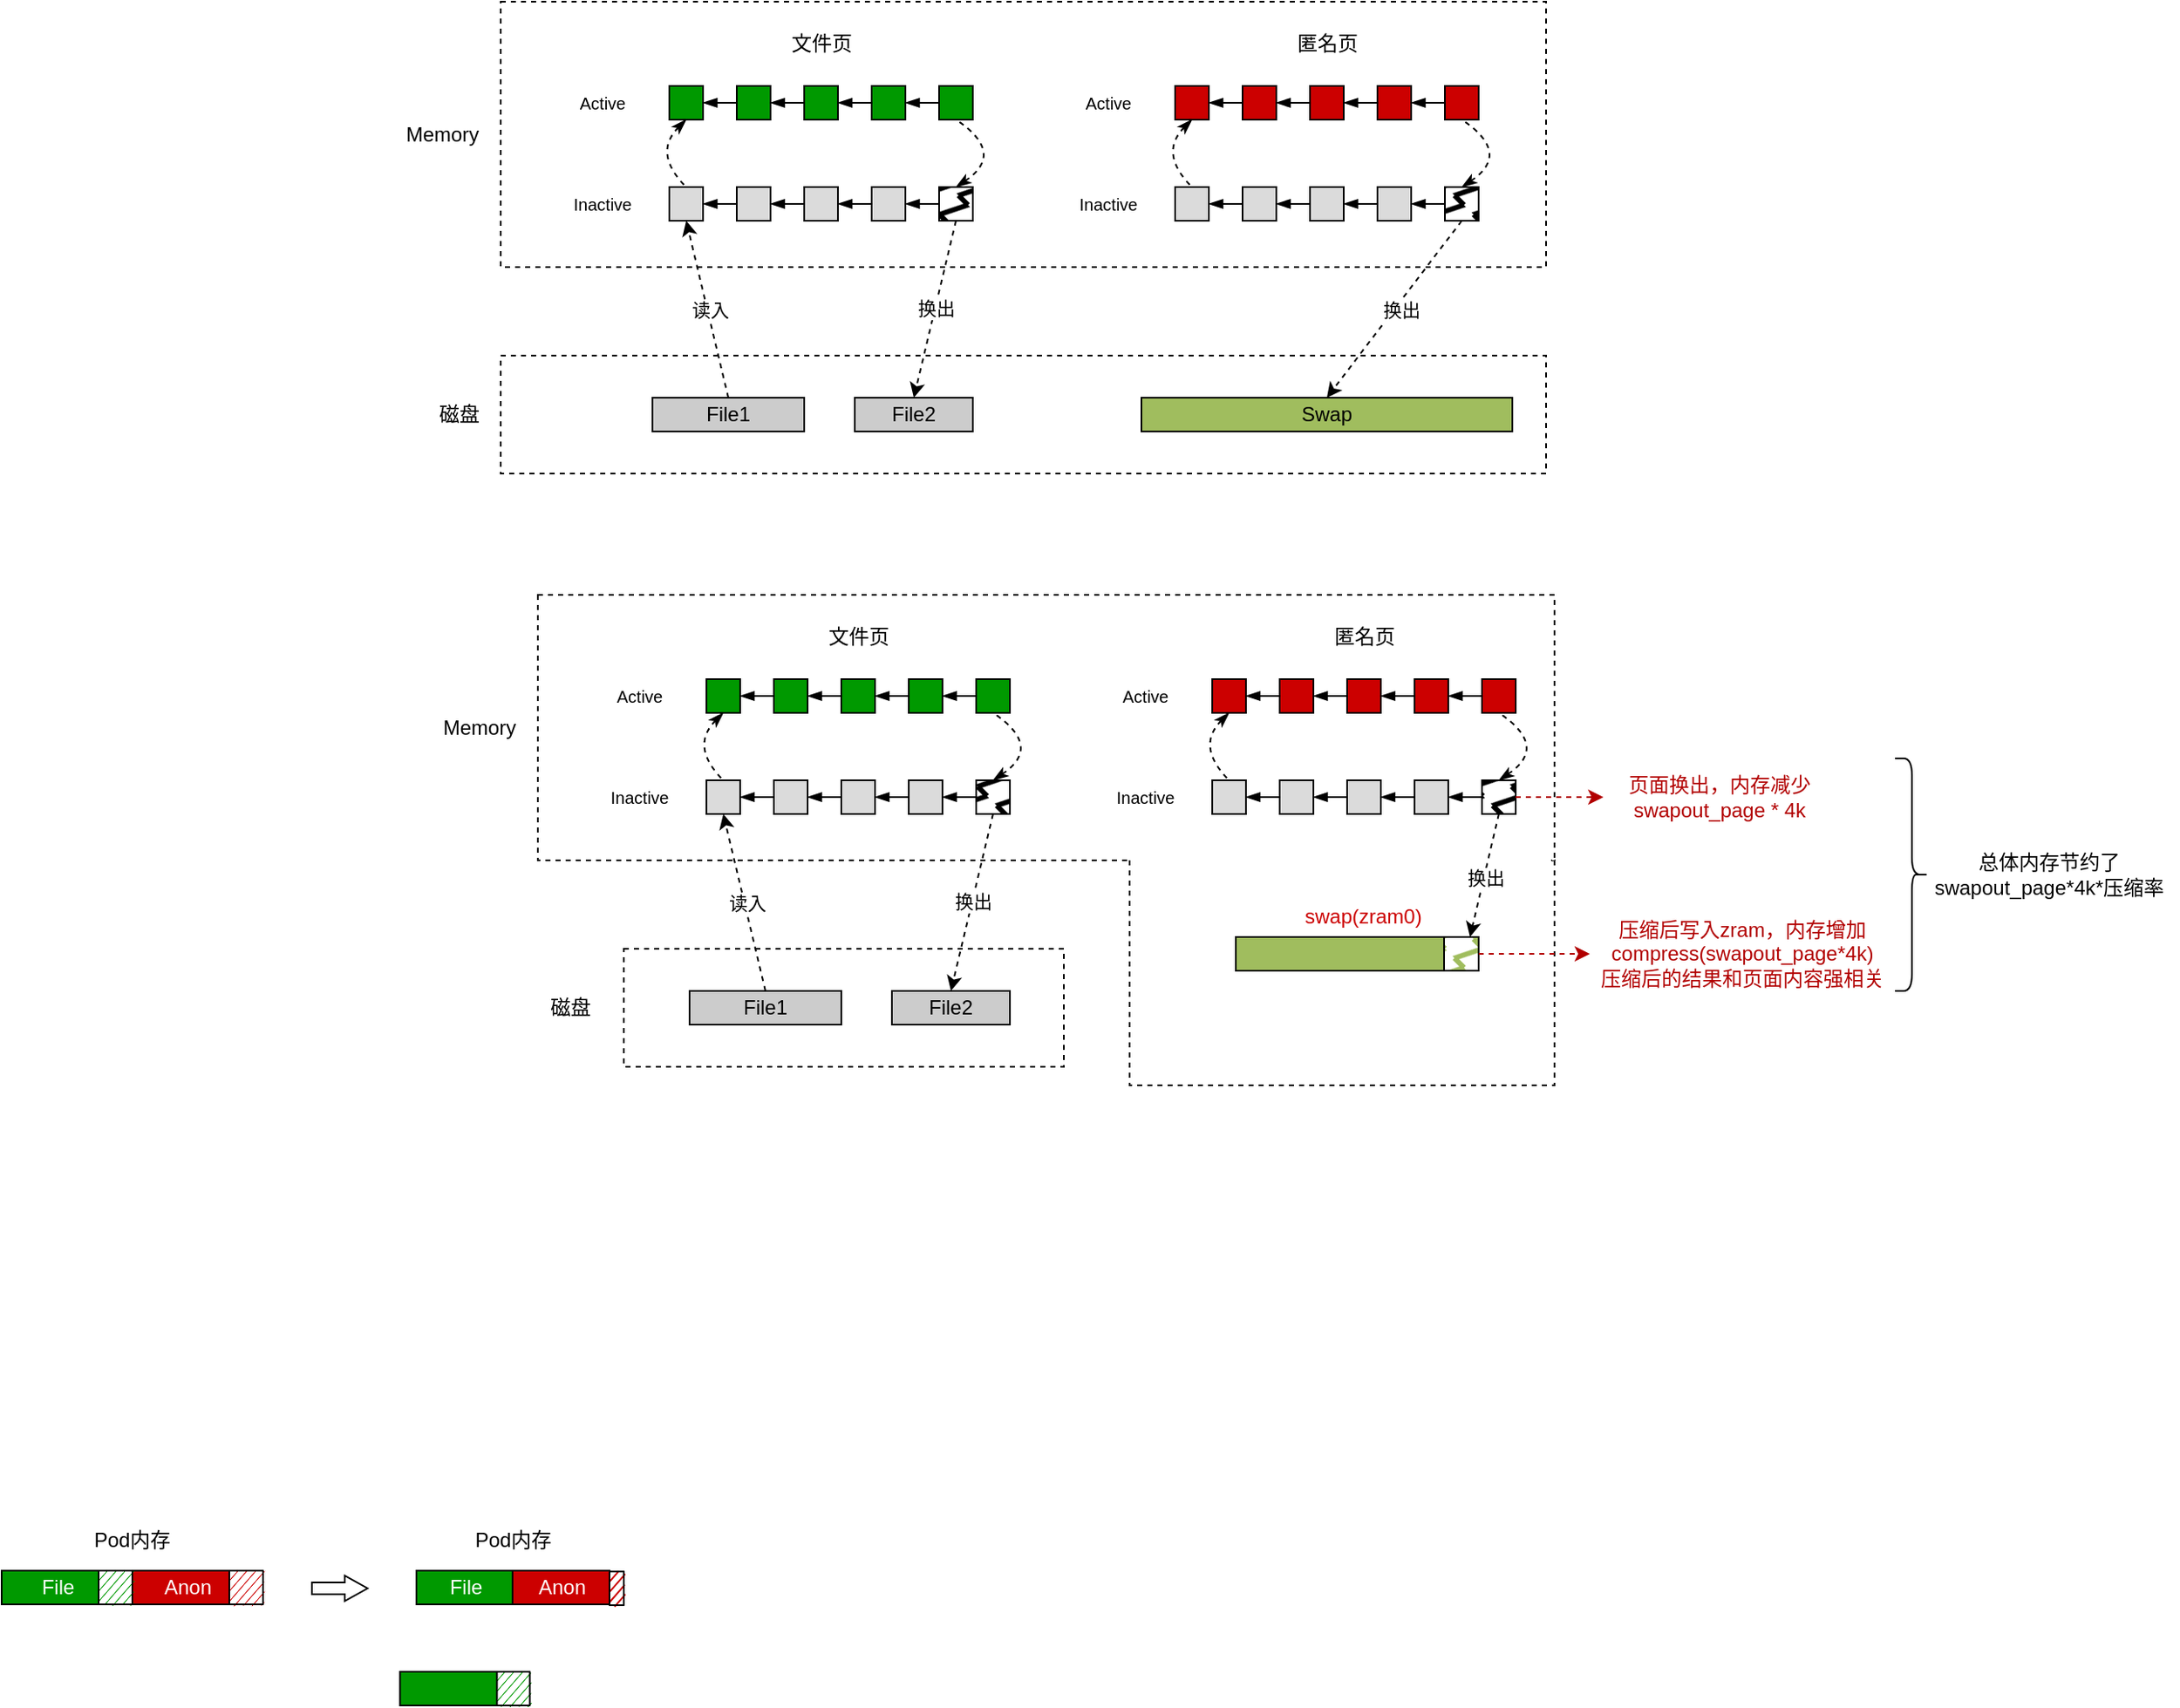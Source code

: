 <mxfile version="21.5.2" type="github">
  <diagram name="第 1 页" id="knf4weSGLRtSJvmpXS4m">
    <mxGraphModel dx="1861" dy="838" grid="0" gridSize="10" guides="1" tooltips="1" connect="1" arrows="1" fold="1" page="0" pageScale="1" pageWidth="827" pageHeight="1169" background="none" math="0" shadow="0">
      <root>
        <mxCell id="0" />
        <mxCell id="1" parent="0" />
        <mxCell id="BbgsiEQd0rfRnViW2cmx-143" value="" style="shape=trapezoid;perimeter=trapezoidPerimeter;whiteSpace=wrap;html=1;fixedSize=1;rotation=-180;size=-150;dashed=1;" vertex="1" parent="1">
          <mxGeometry x="483" y="789.5" width="252" height="133.5" as="geometry" />
        </mxCell>
        <mxCell id="BbgsiEQd0rfRnViW2cmx-60" value="" style="rounded=0;whiteSpace=wrap;html=1;dashed=1;" vertex="1" parent="1">
          <mxGeometry x="110" y="280" width="620" height="157.5" as="geometry" />
        </mxCell>
        <mxCell id="BbgsiEQd0rfRnViW2cmx-1" value="" style="rounded=0;whiteSpace=wrap;html=1;fillColor=#009900;" vertex="1" parent="1">
          <mxGeometry x="250" y="330" width="20" height="20" as="geometry" />
        </mxCell>
        <mxCell id="BbgsiEQd0rfRnViW2cmx-2" value="" style="rounded=0;whiteSpace=wrap;html=1;fillColor=#009900;" vertex="1" parent="1">
          <mxGeometry x="290" y="330" width="20" height="20" as="geometry" />
        </mxCell>
        <mxCell id="BbgsiEQd0rfRnViW2cmx-3" value="" style="rounded=0;whiteSpace=wrap;html=1;fillColor=#009900;" vertex="1" parent="1">
          <mxGeometry x="330" y="330" width="20" height="20" as="geometry" />
        </mxCell>
        <mxCell id="BbgsiEQd0rfRnViW2cmx-5" value="" style="rounded=0;whiteSpace=wrap;html=1;fillColor=#009900;" vertex="1" parent="1">
          <mxGeometry x="210" y="330" width="20" height="20" as="geometry" />
        </mxCell>
        <mxCell id="BbgsiEQd0rfRnViW2cmx-6" value="" style="rounded=0;whiteSpace=wrap;html=1;fillColor=#009900;" vertex="1" parent="1">
          <mxGeometry x="370" y="330" width="20" height="20" as="geometry" />
        </mxCell>
        <mxCell id="BbgsiEQd0rfRnViW2cmx-7" value="" style="endArrow=blockThin;html=1;rounded=0;exitX=0;exitY=0.5;exitDx=0;exitDy=0;entryX=1;entryY=0.5;entryDx=0;entryDy=0;endFill=1;" edge="1" parent="1" source="BbgsiEQd0rfRnViW2cmx-1" target="BbgsiEQd0rfRnViW2cmx-5">
          <mxGeometry width="50" height="50" relative="1" as="geometry">
            <mxPoint x="390" y="400" as="sourcePoint" />
            <mxPoint x="440" y="350" as="targetPoint" />
          </mxGeometry>
        </mxCell>
        <mxCell id="BbgsiEQd0rfRnViW2cmx-8" value="" style="endArrow=blockThin;html=1;rounded=0;exitX=0;exitY=0.5;exitDx=0;exitDy=0;endFill=1;entryX=1;entryY=0.5;entryDx=0;entryDy=0;" edge="1" parent="1" source="BbgsiEQd0rfRnViW2cmx-2" target="BbgsiEQd0rfRnViW2cmx-1">
          <mxGeometry width="50" height="50" relative="1" as="geometry">
            <mxPoint x="260" y="350" as="sourcePoint" />
            <mxPoint x="240" y="350" as="targetPoint" />
          </mxGeometry>
        </mxCell>
        <mxCell id="BbgsiEQd0rfRnViW2cmx-9" value="" style="endArrow=blockThin;html=1;rounded=0;exitX=0;exitY=0.5;exitDx=0;exitDy=0;entryX=1;entryY=0.5;entryDx=0;entryDy=0;endFill=1;" edge="1" parent="1" source="BbgsiEQd0rfRnViW2cmx-3" target="BbgsiEQd0rfRnViW2cmx-2">
          <mxGeometry width="50" height="50" relative="1" as="geometry">
            <mxPoint x="270" y="360" as="sourcePoint" />
            <mxPoint x="250" y="360" as="targetPoint" />
          </mxGeometry>
        </mxCell>
        <mxCell id="BbgsiEQd0rfRnViW2cmx-10" value="" style="endArrow=blockThin;html=1;rounded=0;entryX=1;entryY=0.5;entryDx=0;entryDy=0;endFill=1;" edge="1" parent="1" source="BbgsiEQd0rfRnViW2cmx-6" target="BbgsiEQd0rfRnViW2cmx-3">
          <mxGeometry width="50" height="50" relative="1" as="geometry">
            <mxPoint x="280" y="370" as="sourcePoint" />
            <mxPoint x="260" y="370" as="targetPoint" />
          </mxGeometry>
        </mxCell>
        <mxCell id="BbgsiEQd0rfRnViW2cmx-23" value="" style="rounded=0;whiteSpace=wrap;html=1;fillColor=#DBDBDB;" vertex="1" parent="1">
          <mxGeometry x="250" y="390" width="20" height="20" as="geometry" />
        </mxCell>
        <mxCell id="BbgsiEQd0rfRnViW2cmx-24" value="" style="rounded=0;whiteSpace=wrap;html=1;fillColor=#DBDBDB;" vertex="1" parent="1">
          <mxGeometry x="290" y="390" width="20" height="20" as="geometry" />
        </mxCell>
        <mxCell id="BbgsiEQd0rfRnViW2cmx-25" value="" style="rounded=0;whiteSpace=wrap;html=1;fillColor=#DBDBDB;" vertex="1" parent="1">
          <mxGeometry x="330" y="390" width="20" height="20" as="geometry" />
        </mxCell>
        <mxCell id="BbgsiEQd0rfRnViW2cmx-26" value="" style="rounded=0;whiteSpace=wrap;html=1;fillColor=#DBDBDB;" vertex="1" parent="1">
          <mxGeometry x="210" y="390" width="20" height="20" as="geometry" />
        </mxCell>
        <mxCell id="BbgsiEQd0rfRnViW2cmx-27" value="" style="rounded=0;whiteSpace=wrap;html=1;fillColor=#000000;fillStyle=zigzag-line;" vertex="1" parent="1">
          <mxGeometry x="370" y="390" width="20" height="20" as="geometry" />
        </mxCell>
        <mxCell id="BbgsiEQd0rfRnViW2cmx-28" value="" style="endArrow=blockThin;html=1;rounded=0;exitX=0;exitY=0.5;exitDx=0;exitDy=0;entryX=1;entryY=0.5;entryDx=0;entryDy=0;endFill=1;" edge="1" parent="1" source="BbgsiEQd0rfRnViW2cmx-23" target="BbgsiEQd0rfRnViW2cmx-26">
          <mxGeometry width="50" height="50" relative="1" as="geometry">
            <mxPoint x="390" y="460" as="sourcePoint" />
            <mxPoint x="440" y="410" as="targetPoint" />
          </mxGeometry>
        </mxCell>
        <mxCell id="BbgsiEQd0rfRnViW2cmx-29" value="" style="endArrow=blockThin;html=1;rounded=0;exitX=0;exitY=0.5;exitDx=0;exitDy=0;endFill=1;entryX=1;entryY=0.5;entryDx=0;entryDy=0;" edge="1" parent="1" source="BbgsiEQd0rfRnViW2cmx-24" target="BbgsiEQd0rfRnViW2cmx-23">
          <mxGeometry width="50" height="50" relative="1" as="geometry">
            <mxPoint x="260" y="410" as="sourcePoint" />
            <mxPoint x="240" y="410" as="targetPoint" />
          </mxGeometry>
        </mxCell>
        <mxCell id="BbgsiEQd0rfRnViW2cmx-30" value="" style="endArrow=blockThin;html=1;rounded=0;exitX=0;exitY=0.5;exitDx=0;exitDy=0;entryX=1;entryY=0.5;entryDx=0;entryDy=0;endFill=1;" edge="1" parent="1" source="BbgsiEQd0rfRnViW2cmx-25" target="BbgsiEQd0rfRnViW2cmx-24">
          <mxGeometry width="50" height="50" relative="1" as="geometry">
            <mxPoint x="270" y="420" as="sourcePoint" />
            <mxPoint x="250" y="420" as="targetPoint" />
          </mxGeometry>
        </mxCell>
        <mxCell id="BbgsiEQd0rfRnViW2cmx-31" value="" style="endArrow=blockThin;html=1;rounded=0;exitX=0;exitY=0.5;exitDx=0;exitDy=0;entryX=1;entryY=0.5;entryDx=0;entryDy=0;endFill=1;" edge="1" parent="1" source="BbgsiEQd0rfRnViW2cmx-27" target="BbgsiEQd0rfRnViW2cmx-25">
          <mxGeometry width="50" height="50" relative="1" as="geometry">
            <mxPoint x="280" y="430" as="sourcePoint" />
            <mxPoint x="260" y="430" as="targetPoint" />
          </mxGeometry>
        </mxCell>
        <mxCell id="BbgsiEQd0rfRnViW2cmx-32" value="" style="endArrow=none;html=1;entryX=0.5;entryY=0;entryDx=0;entryDy=0;exitX=0.5;exitY=1;exitDx=0;exitDy=0;curved=1;dashed=1;endFill=0;startArrow=classicThin;startFill=1;" edge="1" parent="1" source="BbgsiEQd0rfRnViW2cmx-5" target="BbgsiEQd0rfRnViW2cmx-26">
          <mxGeometry width="50" height="50" relative="1" as="geometry">
            <mxPoint x="350" y="410" as="sourcePoint" />
            <mxPoint x="400" y="360" as="targetPoint" />
            <Array as="points">
              <mxPoint x="200" y="370" />
            </Array>
          </mxGeometry>
        </mxCell>
        <mxCell id="BbgsiEQd0rfRnViW2cmx-33" value="" style="endArrow=none;html=1;entryX=0.5;entryY=1;entryDx=0;entryDy=0;exitX=0.5;exitY=0;exitDx=0;exitDy=0;curved=1;startArrow=classicThin;startFill=1;endFill=0;dashed=1;" edge="1" parent="1" source="BbgsiEQd0rfRnViW2cmx-27" target="BbgsiEQd0rfRnViW2cmx-6">
          <mxGeometry width="50" height="50" relative="1" as="geometry">
            <mxPoint x="350" y="410" as="sourcePoint" />
            <mxPoint x="400" y="360" as="targetPoint" />
            <Array as="points">
              <mxPoint x="410" y="370" />
            </Array>
          </mxGeometry>
        </mxCell>
        <mxCell id="BbgsiEQd0rfRnViW2cmx-34" value="Active" style="text;html=1;align=center;verticalAlign=middle;resizable=0;points=[];autosize=1;strokeColor=none;fillColor=none;fontSize=10;" vertex="1" parent="1">
          <mxGeometry x="140" y="325" width="60" height="30" as="geometry" />
        </mxCell>
        <mxCell id="BbgsiEQd0rfRnViW2cmx-35" value="Inactive" style="text;html=1;align=center;verticalAlign=middle;resizable=0;points=[];autosize=1;strokeColor=none;fillColor=none;fontSize=10;" vertex="1" parent="1">
          <mxGeometry x="140" y="385" width="60" height="30" as="geometry" />
        </mxCell>
        <mxCell id="BbgsiEQd0rfRnViW2cmx-36" value="" style="rounded=0;whiteSpace=wrap;html=1;fillColor=#CC0000;" vertex="1" parent="1">
          <mxGeometry x="550" y="330" width="20" height="20" as="geometry" />
        </mxCell>
        <mxCell id="BbgsiEQd0rfRnViW2cmx-37" value="" style="rounded=0;whiteSpace=wrap;html=1;fillColor=#CC0000;" vertex="1" parent="1">
          <mxGeometry x="590" y="330" width="20" height="20" as="geometry" />
        </mxCell>
        <mxCell id="BbgsiEQd0rfRnViW2cmx-38" value="" style="rounded=0;whiteSpace=wrap;html=1;fillColor=#CC0000;" vertex="1" parent="1">
          <mxGeometry x="630" y="330" width="20" height="20" as="geometry" />
        </mxCell>
        <mxCell id="BbgsiEQd0rfRnViW2cmx-39" value="" style="rounded=0;whiteSpace=wrap;html=1;fillColor=#CC0000;" vertex="1" parent="1">
          <mxGeometry x="510" y="330" width="20" height="20" as="geometry" />
        </mxCell>
        <mxCell id="BbgsiEQd0rfRnViW2cmx-40" value="" style="rounded=0;whiteSpace=wrap;html=1;fillColor=#CC0000;" vertex="1" parent="1">
          <mxGeometry x="670" y="330" width="20" height="20" as="geometry" />
        </mxCell>
        <mxCell id="BbgsiEQd0rfRnViW2cmx-41" value="" style="endArrow=blockThin;html=1;rounded=0;exitX=0;exitY=0.5;exitDx=0;exitDy=0;entryX=1;entryY=0.5;entryDx=0;entryDy=0;endFill=1;" edge="1" parent="1" source="BbgsiEQd0rfRnViW2cmx-36" target="BbgsiEQd0rfRnViW2cmx-39">
          <mxGeometry width="50" height="50" relative="1" as="geometry">
            <mxPoint x="690" y="400" as="sourcePoint" />
            <mxPoint x="740" y="350" as="targetPoint" />
          </mxGeometry>
        </mxCell>
        <mxCell id="BbgsiEQd0rfRnViW2cmx-42" value="" style="endArrow=blockThin;html=1;rounded=0;exitX=0;exitY=0.5;exitDx=0;exitDy=0;endFill=1;entryX=1;entryY=0.5;entryDx=0;entryDy=0;" edge="1" parent="1" source="BbgsiEQd0rfRnViW2cmx-37" target="BbgsiEQd0rfRnViW2cmx-36">
          <mxGeometry width="50" height="50" relative="1" as="geometry">
            <mxPoint x="560" y="350" as="sourcePoint" />
            <mxPoint x="540" y="350" as="targetPoint" />
          </mxGeometry>
        </mxCell>
        <mxCell id="BbgsiEQd0rfRnViW2cmx-43" value="" style="endArrow=blockThin;html=1;rounded=0;exitX=0;exitY=0.5;exitDx=0;exitDy=0;entryX=1;entryY=0.5;entryDx=0;entryDy=0;endFill=1;" edge="1" parent="1" source="BbgsiEQd0rfRnViW2cmx-38" target="BbgsiEQd0rfRnViW2cmx-37">
          <mxGeometry width="50" height="50" relative="1" as="geometry">
            <mxPoint x="570" y="360" as="sourcePoint" />
            <mxPoint x="550" y="360" as="targetPoint" />
          </mxGeometry>
        </mxCell>
        <mxCell id="BbgsiEQd0rfRnViW2cmx-44" value="" style="endArrow=blockThin;html=1;rounded=0;entryX=1;entryY=0.5;entryDx=0;entryDy=0;endFill=1;" edge="1" parent="1" source="BbgsiEQd0rfRnViW2cmx-40" target="BbgsiEQd0rfRnViW2cmx-38">
          <mxGeometry width="50" height="50" relative="1" as="geometry">
            <mxPoint x="580" y="370" as="sourcePoint" />
            <mxPoint x="560" y="370" as="targetPoint" />
          </mxGeometry>
        </mxCell>
        <mxCell id="BbgsiEQd0rfRnViW2cmx-45" value="" style="rounded=0;whiteSpace=wrap;html=1;fillColor=#DBDBDB;" vertex="1" parent="1">
          <mxGeometry x="550" y="390" width="20" height="20" as="geometry" />
        </mxCell>
        <mxCell id="BbgsiEQd0rfRnViW2cmx-46" value="" style="rounded=0;whiteSpace=wrap;html=1;fillColor=#DBDBDB;" vertex="1" parent="1">
          <mxGeometry x="590" y="390" width="20" height="20" as="geometry" />
        </mxCell>
        <mxCell id="BbgsiEQd0rfRnViW2cmx-47" value="" style="rounded=0;whiteSpace=wrap;html=1;fillColor=#DBDBDB;" vertex="1" parent="1">
          <mxGeometry x="630" y="390" width="20" height="20" as="geometry" />
        </mxCell>
        <mxCell id="BbgsiEQd0rfRnViW2cmx-48" value="" style="rounded=0;whiteSpace=wrap;html=1;fillColor=#DBDBDB;" vertex="1" parent="1">
          <mxGeometry x="510" y="390" width="20" height="20" as="geometry" />
        </mxCell>
        <mxCell id="BbgsiEQd0rfRnViW2cmx-49" value="" style="rounded=0;whiteSpace=wrap;html=1;fillColor=#000000;fillStyle=zigzag-line;" vertex="1" parent="1">
          <mxGeometry x="670" y="390" width="20" height="20" as="geometry" />
        </mxCell>
        <mxCell id="BbgsiEQd0rfRnViW2cmx-50" value="" style="endArrow=blockThin;html=1;rounded=0;exitX=0;exitY=0.5;exitDx=0;exitDy=0;entryX=1;entryY=0.5;entryDx=0;entryDy=0;endFill=1;" edge="1" parent="1" source="BbgsiEQd0rfRnViW2cmx-45" target="BbgsiEQd0rfRnViW2cmx-48">
          <mxGeometry width="50" height="50" relative="1" as="geometry">
            <mxPoint x="690" y="460" as="sourcePoint" />
            <mxPoint x="740" y="410" as="targetPoint" />
          </mxGeometry>
        </mxCell>
        <mxCell id="BbgsiEQd0rfRnViW2cmx-51" value="" style="endArrow=blockThin;html=1;rounded=0;exitX=0;exitY=0.5;exitDx=0;exitDy=0;endFill=1;entryX=1;entryY=0.5;entryDx=0;entryDy=0;" edge="1" parent="1" source="BbgsiEQd0rfRnViW2cmx-46" target="BbgsiEQd0rfRnViW2cmx-45">
          <mxGeometry width="50" height="50" relative="1" as="geometry">
            <mxPoint x="560" y="410" as="sourcePoint" />
            <mxPoint x="540" y="410" as="targetPoint" />
          </mxGeometry>
        </mxCell>
        <mxCell id="BbgsiEQd0rfRnViW2cmx-52" value="" style="endArrow=blockThin;html=1;rounded=0;exitX=0;exitY=0.5;exitDx=0;exitDy=0;entryX=1;entryY=0.5;entryDx=0;entryDy=0;endFill=1;" edge="1" parent="1" source="BbgsiEQd0rfRnViW2cmx-47" target="BbgsiEQd0rfRnViW2cmx-46">
          <mxGeometry width="50" height="50" relative="1" as="geometry">
            <mxPoint x="570" y="420" as="sourcePoint" />
            <mxPoint x="550" y="420" as="targetPoint" />
          </mxGeometry>
        </mxCell>
        <mxCell id="BbgsiEQd0rfRnViW2cmx-53" value="" style="endArrow=blockThin;html=1;rounded=0;exitX=0;exitY=0.5;exitDx=0;exitDy=0;entryX=1;entryY=0.5;entryDx=0;entryDy=0;endFill=1;" edge="1" parent="1" source="BbgsiEQd0rfRnViW2cmx-49" target="BbgsiEQd0rfRnViW2cmx-47">
          <mxGeometry width="50" height="50" relative="1" as="geometry">
            <mxPoint x="580" y="430" as="sourcePoint" />
            <mxPoint x="560" y="430" as="targetPoint" />
          </mxGeometry>
        </mxCell>
        <mxCell id="BbgsiEQd0rfRnViW2cmx-54" value="" style="endArrow=none;html=1;entryX=0.5;entryY=0;entryDx=0;entryDy=0;exitX=0.5;exitY=1;exitDx=0;exitDy=0;curved=1;dashed=1;endFill=0;startArrow=classicThin;startFill=1;" edge="1" parent="1" source="BbgsiEQd0rfRnViW2cmx-39" target="BbgsiEQd0rfRnViW2cmx-48">
          <mxGeometry width="50" height="50" relative="1" as="geometry">
            <mxPoint x="650" y="410" as="sourcePoint" />
            <mxPoint x="700" y="360" as="targetPoint" />
            <Array as="points">
              <mxPoint x="500" y="370" />
            </Array>
          </mxGeometry>
        </mxCell>
        <mxCell id="BbgsiEQd0rfRnViW2cmx-55" value="" style="endArrow=none;html=1;entryX=0.5;entryY=1;entryDx=0;entryDy=0;exitX=0.5;exitY=0;exitDx=0;exitDy=0;curved=1;startArrow=classicThin;startFill=1;endFill=0;dashed=1;" edge="1" parent="1" source="BbgsiEQd0rfRnViW2cmx-49" target="BbgsiEQd0rfRnViW2cmx-40">
          <mxGeometry width="50" height="50" relative="1" as="geometry">
            <mxPoint x="650" y="410" as="sourcePoint" />
            <mxPoint x="700" y="360" as="targetPoint" />
            <Array as="points">
              <mxPoint x="710" y="370" />
            </Array>
          </mxGeometry>
        </mxCell>
        <mxCell id="BbgsiEQd0rfRnViW2cmx-56" value="Active" style="text;html=1;align=center;verticalAlign=middle;resizable=0;points=[];autosize=1;strokeColor=none;fillColor=none;fontSize=10;" vertex="1" parent="1">
          <mxGeometry x="440" y="325" width="60" height="30" as="geometry" />
        </mxCell>
        <mxCell id="BbgsiEQd0rfRnViW2cmx-57" value="Inactive" style="text;html=1;align=center;verticalAlign=middle;resizable=0;points=[];autosize=1;strokeColor=none;fillColor=none;fontSize=10;" vertex="1" parent="1">
          <mxGeometry x="440" y="385" width="60" height="30" as="geometry" />
        </mxCell>
        <mxCell id="BbgsiEQd0rfRnViW2cmx-58" value="文件页" style="text;html=1;align=center;verticalAlign=middle;resizable=0;points=[];autosize=1;strokeColor=none;fillColor=none;" vertex="1" parent="1">
          <mxGeometry x="270" y="290" width="60" height="30" as="geometry" />
        </mxCell>
        <mxCell id="BbgsiEQd0rfRnViW2cmx-59" value="匿名页" style="text;html=1;align=center;verticalAlign=middle;resizable=0;points=[];autosize=1;strokeColor=none;fillColor=none;" vertex="1" parent="1">
          <mxGeometry x="570" y="290" width="60" height="30" as="geometry" />
        </mxCell>
        <mxCell id="BbgsiEQd0rfRnViW2cmx-61" value="Memory" style="text;html=1;align=center;verticalAlign=middle;resizable=0;points=[];autosize=1;strokeColor=none;fillColor=none;" vertex="1" parent="1">
          <mxGeometry x="40" y="343.75" width="70" height="30" as="geometry" />
        </mxCell>
        <mxCell id="BbgsiEQd0rfRnViW2cmx-66" value="" style="rounded=0;whiteSpace=wrap;html=1;dashed=1;" vertex="1" parent="1">
          <mxGeometry x="110" y="490" width="620" height="70" as="geometry" />
        </mxCell>
        <mxCell id="BbgsiEQd0rfRnViW2cmx-67" value="磁盘" style="text;html=1;align=center;verticalAlign=middle;resizable=0;points=[];autosize=1;strokeColor=none;fillColor=none;" vertex="1" parent="1">
          <mxGeometry x="60" y="510" width="50" height="30" as="geometry" />
        </mxCell>
        <mxCell id="BbgsiEQd0rfRnViW2cmx-68" value="File1" style="rounded=0;whiteSpace=wrap;html=1;fillColor=#CCCCCC;" vertex="1" parent="1">
          <mxGeometry x="200" y="515" width="90" height="20" as="geometry" />
        </mxCell>
        <mxCell id="BbgsiEQd0rfRnViW2cmx-69" value="File2" style="rounded=0;whiteSpace=wrap;html=1;fillColor=#CCCCCC;" vertex="1" parent="1">
          <mxGeometry x="320" y="515" width="70" height="20" as="geometry" />
        </mxCell>
        <mxCell id="BbgsiEQd0rfRnViW2cmx-75" value="" style="endArrow=classic;html=1;rounded=0;entryX=0.5;entryY=1;entryDx=0;entryDy=0;exitX=0.5;exitY=0;exitDx=0;exitDy=0;dashed=1;" edge="1" parent="1" source="BbgsiEQd0rfRnViW2cmx-68" target="BbgsiEQd0rfRnViW2cmx-26">
          <mxGeometry width="50" height="50" relative="1" as="geometry">
            <mxPoint x="350" y="400" as="sourcePoint" />
            <mxPoint x="400" y="350" as="targetPoint" />
          </mxGeometry>
        </mxCell>
        <mxCell id="BbgsiEQd0rfRnViW2cmx-76" value="读入" style="edgeLabel;html=1;align=center;verticalAlign=middle;resizable=0;points=[];" vertex="1" connectable="0" parent="BbgsiEQd0rfRnViW2cmx-75">
          <mxGeometry x="-0.015" y="-1" relative="1" as="geometry">
            <mxPoint as="offset" />
          </mxGeometry>
        </mxCell>
        <mxCell id="BbgsiEQd0rfRnViW2cmx-77" style="rounded=0;orthogonalLoop=1;jettySize=auto;html=1;exitX=0.5;exitY=1;exitDx=0;exitDy=0;entryX=0.5;entryY=0;entryDx=0;entryDy=0;dashed=1;" edge="1" parent="1" source="BbgsiEQd0rfRnViW2cmx-27" target="BbgsiEQd0rfRnViW2cmx-69">
          <mxGeometry relative="1" as="geometry" />
        </mxCell>
        <mxCell id="BbgsiEQd0rfRnViW2cmx-79" value="换出" style="edgeLabel;html=1;align=center;verticalAlign=middle;resizable=0;points=[];" vertex="1" connectable="0" parent="BbgsiEQd0rfRnViW2cmx-77">
          <mxGeometry x="-0.128" y="1" relative="1" as="geometry">
            <mxPoint x="-2" y="6" as="offset" />
          </mxGeometry>
        </mxCell>
        <mxCell id="BbgsiEQd0rfRnViW2cmx-80" value="Swap" style="rounded=0;whiteSpace=wrap;html=1;fillColor=#A0BD5E;" vertex="1" parent="1">
          <mxGeometry x="490" y="515" width="220" height="20" as="geometry" />
        </mxCell>
        <mxCell id="BbgsiEQd0rfRnViW2cmx-81" style="rounded=0;orthogonalLoop=1;jettySize=auto;html=1;exitX=0.5;exitY=1;exitDx=0;exitDy=0;entryX=0.5;entryY=0;entryDx=0;entryDy=0;dashed=1;" edge="1" parent="1" source="BbgsiEQd0rfRnViW2cmx-49" target="BbgsiEQd0rfRnViW2cmx-80">
          <mxGeometry relative="1" as="geometry">
            <mxPoint x="390" y="420" as="sourcePoint" />
            <mxPoint x="365" y="525" as="targetPoint" />
          </mxGeometry>
        </mxCell>
        <mxCell id="BbgsiEQd0rfRnViW2cmx-82" value="换出" style="edgeLabel;html=1;align=center;verticalAlign=middle;resizable=0;points=[];" vertex="1" connectable="0" parent="BbgsiEQd0rfRnViW2cmx-81">
          <mxGeometry x="-0.128" y="1" relative="1" as="geometry">
            <mxPoint x="-2" y="6" as="offset" />
          </mxGeometry>
        </mxCell>
        <mxCell id="BbgsiEQd0rfRnViW2cmx-84" value="" style="rounded=0;whiteSpace=wrap;html=1;dashed=1;" vertex="1" parent="1">
          <mxGeometry x="132" y="632" width="603" height="157.5" as="geometry" />
        </mxCell>
        <mxCell id="BbgsiEQd0rfRnViW2cmx-85" value="" style="rounded=0;whiteSpace=wrap;html=1;fillColor=#009900;" vertex="1" parent="1">
          <mxGeometry x="272" y="682" width="20" height="20" as="geometry" />
        </mxCell>
        <mxCell id="BbgsiEQd0rfRnViW2cmx-86" value="" style="rounded=0;whiteSpace=wrap;html=1;fillColor=#009900;" vertex="1" parent="1">
          <mxGeometry x="312" y="682" width="20" height="20" as="geometry" />
        </mxCell>
        <mxCell id="BbgsiEQd0rfRnViW2cmx-87" value="" style="rounded=0;whiteSpace=wrap;html=1;fillColor=#009900;" vertex="1" parent="1">
          <mxGeometry x="352" y="682" width="20" height="20" as="geometry" />
        </mxCell>
        <mxCell id="BbgsiEQd0rfRnViW2cmx-88" value="" style="rounded=0;whiteSpace=wrap;html=1;fillColor=#009900;" vertex="1" parent="1">
          <mxGeometry x="232" y="682" width="20" height="20" as="geometry" />
        </mxCell>
        <mxCell id="BbgsiEQd0rfRnViW2cmx-89" value="" style="rounded=0;whiteSpace=wrap;html=1;fillColor=#009900;" vertex="1" parent="1">
          <mxGeometry x="392" y="682" width="20" height="20" as="geometry" />
        </mxCell>
        <mxCell id="BbgsiEQd0rfRnViW2cmx-90" value="" style="endArrow=blockThin;html=1;rounded=0;exitX=0;exitY=0.5;exitDx=0;exitDy=0;entryX=1;entryY=0.5;entryDx=0;entryDy=0;endFill=1;" edge="1" parent="1" source="BbgsiEQd0rfRnViW2cmx-85" target="BbgsiEQd0rfRnViW2cmx-88">
          <mxGeometry width="50" height="50" relative="1" as="geometry">
            <mxPoint x="412" y="752" as="sourcePoint" />
            <mxPoint x="462" y="702" as="targetPoint" />
          </mxGeometry>
        </mxCell>
        <mxCell id="BbgsiEQd0rfRnViW2cmx-91" value="" style="endArrow=blockThin;html=1;rounded=0;exitX=0;exitY=0.5;exitDx=0;exitDy=0;endFill=1;entryX=1;entryY=0.5;entryDx=0;entryDy=0;" edge="1" parent="1" source="BbgsiEQd0rfRnViW2cmx-86" target="BbgsiEQd0rfRnViW2cmx-85">
          <mxGeometry width="50" height="50" relative="1" as="geometry">
            <mxPoint x="282" y="702" as="sourcePoint" />
            <mxPoint x="262" y="702" as="targetPoint" />
          </mxGeometry>
        </mxCell>
        <mxCell id="BbgsiEQd0rfRnViW2cmx-92" value="" style="endArrow=blockThin;html=1;rounded=0;exitX=0;exitY=0.5;exitDx=0;exitDy=0;entryX=1;entryY=0.5;entryDx=0;entryDy=0;endFill=1;" edge="1" parent="1" source="BbgsiEQd0rfRnViW2cmx-87" target="BbgsiEQd0rfRnViW2cmx-86">
          <mxGeometry width="50" height="50" relative="1" as="geometry">
            <mxPoint x="292" y="712" as="sourcePoint" />
            <mxPoint x="272" y="712" as="targetPoint" />
          </mxGeometry>
        </mxCell>
        <mxCell id="BbgsiEQd0rfRnViW2cmx-93" value="" style="endArrow=blockThin;html=1;rounded=0;entryX=1;entryY=0.5;entryDx=0;entryDy=0;endFill=1;" edge="1" parent="1" source="BbgsiEQd0rfRnViW2cmx-89" target="BbgsiEQd0rfRnViW2cmx-87">
          <mxGeometry width="50" height="50" relative="1" as="geometry">
            <mxPoint x="302" y="722" as="sourcePoint" />
            <mxPoint x="282" y="722" as="targetPoint" />
          </mxGeometry>
        </mxCell>
        <mxCell id="BbgsiEQd0rfRnViW2cmx-94" value="" style="rounded=0;whiteSpace=wrap;html=1;fillColor=#DBDBDB;" vertex="1" parent="1">
          <mxGeometry x="272" y="742" width="20" height="20" as="geometry" />
        </mxCell>
        <mxCell id="BbgsiEQd0rfRnViW2cmx-95" value="" style="rounded=0;whiteSpace=wrap;html=1;fillColor=#DBDBDB;" vertex="1" parent="1">
          <mxGeometry x="312" y="742" width="20" height="20" as="geometry" />
        </mxCell>
        <mxCell id="BbgsiEQd0rfRnViW2cmx-96" value="" style="rounded=0;whiteSpace=wrap;html=1;fillColor=#DBDBDB;" vertex="1" parent="1">
          <mxGeometry x="352" y="742" width="20" height="20" as="geometry" />
        </mxCell>
        <mxCell id="BbgsiEQd0rfRnViW2cmx-97" value="" style="rounded=0;whiteSpace=wrap;html=1;fillColor=#DBDBDB;" vertex="1" parent="1">
          <mxGeometry x="232" y="742" width="20" height="20" as="geometry" />
        </mxCell>
        <mxCell id="BbgsiEQd0rfRnViW2cmx-98" value="" style="rounded=0;whiteSpace=wrap;html=1;fillColor=#000000;fillStyle=zigzag-line;" vertex="1" parent="1">
          <mxGeometry x="392" y="742" width="20" height="20" as="geometry" />
        </mxCell>
        <mxCell id="BbgsiEQd0rfRnViW2cmx-99" value="" style="endArrow=blockThin;html=1;rounded=0;exitX=0;exitY=0.5;exitDx=0;exitDy=0;entryX=1;entryY=0.5;entryDx=0;entryDy=0;endFill=1;" edge="1" parent="1" source="BbgsiEQd0rfRnViW2cmx-94" target="BbgsiEQd0rfRnViW2cmx-97">
          <mxGeometry width="50" height="50" relative="1" as="geometry">
            <mxPoint x="412" y="812" as="sourcePoint" />
            <mxPoint x="462" y="762" as="targetPoint" />
          </mxGeometry>
        </mxCell>
        <mxCell id="BbgsiEQd0rfRnViW2cmx-100" value="" style="endArrow=blockThin;html=1;rounded=0;exitX=0;exitY=0.5;exitDx=0;exitDy=0;endFill=1;entryX=1;entryY=0.5;entryDx=0;entryDy=0;" edge="1" parent="1" source="BbgsiEQd0rfRnViW2cmx-95" target="BbgsiEQd0rfRnViW2cmx-94">
          <mxGeometry width="50" height="50" relative="1" as="geometry">
            <mxPoint x="282" y="762" as="sourcePoint" />
            <mxPoint x="262" y="762" as="targetPoint" />
          </mxGeometry>
        </mxCell>
        <mxCell id="BbgsiEQd0rfRnViW2cmx-101" value="" style="endArrow=blockThin;html=1;rounded=0;exitX=0;exitY=0.5;exitDx=0;exitDy=0;entryX=1;entryY=0.5;entryDx=0;entryDy=0;endFill=1;" edge="1" parent="1" source="BbgsiEQd0rfRnViW2cmx-96" target="BbgsiEQd0rfRnViW2cmx-95">
          <mxGeometry width="50" height="50" relative="1" as="geometry">
            <mxPoint x="292" y="772" as="sourcePoint" />
            <mxPoint x="272" y="772" as="targetPoint" />
          </mxGeometry>
        </mxCell>
        <mxCell id="BbgsiEQd0rfRnViW2cmx-102" value="" style="endArrow=blockThin;html=1;rounded=0;exitX=0;exitY=0.5;exitDx=0;exitDy=0;entryX=1;entryY=0.5;entryDx=0;entryDy=0;endFill=1;" edge="1" parent="1" source="BbgsiEQd0rfRnViW2cmx-98" target="BbgsiEQd0rfRnViW2cmx-96">
          <mxGeometry width="50" height="50" relative="1" as="geometry">
            <mxPoint x="302" y="782" as="sourcePoint" />
            <mxPoint x="282" y="782" as="targetPoint" />
          </mxGeometry>
        </mxCell>
        <mxCell id="BbgsiEQd0rfRnViW2cmx-103" value="" style="endArrow=none;html=1;entryX=0.5;entryY=0;entryDx=0;entryDy=0;exitX=0.5;exitY=1;exitDx=0;exitDy=0;curved=1;dashed=1;endFill=0;startArrow=classicThin;startFill=1;" edge="1" parent="1" source="BbgsiEQd0rfRnViW2cmx-88" target="BbgsiEQd0rfRnViW2cmx-97">
          <mxGeometry width="50" height="50" relative="1" as="geometry">
            <mxPoint x="372" y="762" as="sourcePoint" />
            <mxPoint x="422" y="712" as="targetPoint" />
            <Array as="points">
              <mxPoint x="222" y="722" />
            </Array>
          </mxGeometry>
        </mxCell>
        <mxCell id="BbgsiEQd0rfRnViW2cmx-104" value="" style="endArrow=none;html=1;entryX=0.5;entryY=1;entryDx=0;entryDy=0;exitX=0.5;exitY=0;exitDx=0;exitDy=0;curved=1;startArrow=classicThin;startFill=1;endFill=0;dashed=1;" edge="1" parent="1" source="BbgsiEQd0rfRnViW2cmx-98" target="BbgsiEQd0rfRnViW2cmx-89">
          <mxGeometry width="50" height="50" relative="1" as="geometry">
            <mxPoint x="372" y="762" as="sourcePoint" />
            <mxPoint x="422" y="712" as="targetPoint" />
            <Array as="points">
              <mxPoint x="432" y="722" />
            </Array>
          </mxGeometry>
        </mxCell>
        <mxCell id="BbgsiEQd0rfRnViW2cmx-105" value="Active" style="text;html=1;align=center;verticalAlign=middle;resizable=0;points=[];autosize=1;strokeColor=none;fillColor=none;fontSize=10;" vertex="1" parent="1">
          <mxGeometry x="162" y="677" width="60" height="30" as="geometry" />
        </mxCell>
        <mxCell id="BbgsiEQd0rfRnViW2cmx-106" value="Inactive" style="text;html=1;align=center;verticalAlign=middle;resizable=0;points=[];autosize=1;strokeColor=none;fillColor=none;fontSize=10;" vertex="1" parent="1">
          <mxGeometry x="162" y="737" width="60" height="30" as="geometry" />
        </mxCell>
        <mxCell id="BbgsiEQd0rfRnViW2cmx-107" value="" style="rounded=0;whiteSpace=wrap;html=1;fillColor=#CC0000;" vertex="1" parent="1">
          <mxGeometry x="572" y="682" width="20" height="20" as="geometry" />
        </mxCell>
        <mxCell id="BbgsiEQd0rfRnViW2cmx-108" value="" style="rounded=0;whiteSpace=wrap;html=1;fillColor=#CC0000;" vertex="1" parent="1">
          <mxGeometry x="612" y="682" width="20" height="20" as="geometry" />
        </mxCell>
        <mxCell id="BbgsiEQd0rfRnViW2cmx-109" value="" style="rounded=0;whiteSpace=wrap;html=1;fillColor=#CC0000;" vertex="1" parent="1">
          <mxGeometry x="652" y="682" width="20" height="20" as="geometry" />
        </mxCell>
        <mxCell id="BbgsiEQd0rfRnViW2cmx-110" value="" style="rounded=0;whiteSpace=wrap;html=1;fillColor=#CC0000;" vertex="1" parent="1">
          <mxGeometry x="532" y="682" width="20" height="20" as="geometry" />
        </mxCell>
        <mxCell id="BbgsiEQd0rfRnViW2cmx-111" value="" style="rounded=0;whiteSpace=wrap;html=1;fillColor=#CC0000;" vertex="1" parent="1">
          <mxGeometry x="692" y="682" width="20" height="20" as="geometry" />
        </mxCell>
        <mxCell id="BbgsiEQd0rfRnViW2cmx-112" value="" style="endArrow=blockThin;html=1;rounded=0;exitX=0;exitY=0.5;exitDx=0;exitDy=0;entryX=1;entryY=0.5;entryDx=0;entryDy=0;endFill=1;" edge="1" parent="1" source="BbgsiEQd0rfRnViW2cmx-107" target="BbgsiEQd0rfRnViW2cmx-110">
          <mxGeometry width="50" height="50" relative="1" as="geometry">
            <mxPoint x="712" y="752" as="sourcePoint" />
            <mxPoint x="762" y="702" as="targetPoint" />
          </mxGeometry>
        </mxCell>
        <mxCell id="BbgsiEQd0rfRnViW2cmx-113" value="" style="endArrow=blockThin;html=1;rounded=0;exitX=0;exitY=0.5;exitDx=0;exitDy=0;endFill=1;entryX=1;entryY=0.5;entryDx=0;entryDy=0;" edge="1" parent="1" source="BbgsiEQd0rfRnViW2cmx-108" target="BbgsiEQd0rfRnViW2cmx-107">
          <mxGeometry width="50" height="50" relative="1" as="geometry">
            <mxPoint x="582" y="702" as="sourcePoint" />
            <mxPoint x="562" y="702" as="targetPoint" />
          </mxGeometry>
        </mxCell>
        <mxCell id="BbgsiEQd0rfRnViW2cmx-114" value="" style="endArrow=blockThin;html=1;rounded=0;exitX=0;exitY=0.5;exitDx=0;exitDy=0;entryX=1;entryY=0.5;entryDx=0;entryDy=0;endFill=1;" edge="1" parent="1" source="BbgsiEQd0rfRnViW2cmx-109" target="BbgsiEQd0rfRnViW2cmx-108">
          <mxGeometry width="50" height="50" relative="1" as="geometry">
            <mxPoint x="592" y="712" as="sourcePoint" />
            <mxPoint x="572" y="712" as="targetPoint" />
          </mxGeometry>
        </mxCell>
        <mxCell id="BbgsiEQd0rfRnViW2cmx-115" value="" style="endArrow=blockThin;html=1;rounded=0;entryX=1;entryY=0.5;entryDx=0;entryDy=0;endFill=1;" edge="1" parent="1" source="BbgsiEQd0rfRnViW2cmx-111" target="BbgsiEQd0rfRnViW2cmx-109">
          <mxGeometry width="50" height="50" relative="1" as="geometry">
            <mxPoint x="602" y="722" as="sourcePoint" />
            <mxPoint x="582" y="722" as="targetPoint" />
          </mxGeometry>
        </mxCell>
        <mxCell id="BbgsiEQd0rfRnViW2cmx-116" value="" style="rounded=0;whiteSpace=wrap;html=1;fillColor=#DBDBDB;" vertex="1" parent="1">
          <mxGeometry x="572" y="742" width="20" height="20" as="geometry" />
        </mxCell>
        <mxCell id="BbgsiEQd0rfRnViW2cmx-117" value="" style="rounded=0;whiteSpace=wrap;html=1;fillColor=#DBDBDB;" vertex="1" parent="1">
          <mxGeometry x="612" y="742" width="20" height="20" as="geometry" />
        </mxCell>
        <mxCell id="BbgsiEQd0rfRnViW2cmx-118" value="" style="rounded=0;whiteSpace=wrap;html=1;fillColor=#DBDBDB;fillStyle=solid;" vertex="1" parent="1">
          <mxGeometry x="652" y="742" width="20" height="20" as="geometry" />
        </mxCell>
        <mxCell id="BbgsiEQd0rfRnViW2cmx-119" value="" style="rounded=0;whiteSpace=wrap;html=1;fillColor=#DBDBDB;" vertex="1" parent="1">
          <mxGeometry x="532" y="742" width="20" height="20" as="geometry" />
        </mxCell>
        <mxCell id="BbgsiEQd0rfRnViW2cmx-120" value="" style="rounded=0;whiteSpace=wrap;html=1;fillColor=#000000;fillStyle=zigzag-line;" vertex="1" parent="1">
          <mxGeometry x="692" y="742" width="20" height="20" as="geometry" />
        </mxCell>
        <mxCell id="BbgsiEQd0rfRnViW2cmx-121" value="" style="endArrow=blockThin;html=1;rounded=0;exitX=0;exitY=0.5;exitDx=0;exitDy=0;entryX=1;entryY=0.5;entryDx=0;entryDy=0;endFill=1;" edge="1" parent="1" source="BbgsiEQd0rfRnViW2cmx-116" target="BbgsiEQd0rfRnViW2cmx-119">
          <mxGeometry width="50" height="50" relative="1" as="geometry">
            <mxPoint x="712" y="812" as="sourcePoint" />
            <mxPoint x="762" y="762" as="targetPoint" />
          </mxGeometry>
        </mxCell>
        <mxCell id="BbgsiEQd0rfRnViW2cmx-122" value="" style="endArrow=blockThin;html=1;rounded=0;exitX=0;exitY=0.5;exitDx=0;exitDy=0;endFill=1;entryX=1;entryY=0.5;entryDx=0;entryDy=0;" edge="1" parent="1" source="BbgsiEQd0rfRnViW2cmx-117" target="BbgsiEQd0rfRnViW2cmx-116">
          <mxGeometry width="50" height="50" relative="1" as="geometry">
            <mxPoint x="582" y="762" as="sourcePoint" />
            <mxPoint x="562" y="762" as="targetPoint" />
          </mxGeometry>
        </mxCell>
        <mxCell id="BbgsiEQd0rfRnViW2cmx-123" value="" style="endArrow=blockThin;html=1;rounded=0;exitX=0;exitY=0.5;exitDx=0;exitDy=0;entryX=1;entryY=0.5;entryDx=0;entryDy=0;endFill=1;" edge="1" parent="1" source="BbgsiEQd0rfRnViW2cmx-118" target="BbgsiEQd0rfRnViW2cmx-117">
          <mxGeometry width="50" height="50" relative="1" as="geometry">
            <mxPoint x="592" y="772" as="sourcePoint" />
            <mxPoint x="572" y="772" as="targetPoint" />
          </mxGeometry>
        </mxCell>
        <mxCell id="BbgsiEQd0rfRnViW2cmx-124" value="" style="endArrow=blockThin;html=1;rounded=0;exitX=0;exitY=0.5;exitDx=0;exitDy=0;entryX=1;entryY=0.5;entryDx=0;entryDy=0;endFill=1;" edge="1" parent="1" source="BbgsiEQd0rfRnViW2cmx-120" target="BbgsiEQd0rfRnViW2cmx-118">
          <mxGeometry width="50" height="50" relative="1" as="geometry">
            <mxPoint x="602" y="782" as="sourcePoint" />
            <mxPoint x="582" y="782" as="targetPoint" />
          </mxGeometry>
        </mxCell>
        <mxCell id="BbgsiEQd0rfRnViW2cmx-125" value="" style="endArrow=none;html=1;entryX=0.5;entryY=0;entryDx=0;entryDy=0;exitX=0.5;exitY=1;exitDx=0;exitDy=0;curved=1;dashed=1;endFill=0;startArrow=classicThin;startFill=1;" edge="1" parent="1" source="BbgsiEQd0rfRnViW2cmx-110" target="BbgsiEQd0rfRnViW2cmx-119">
          <mxGeometry width="50" height="50" relative="1" as="geometry">
            <mxPoint x="672" y="762" as="sourcePoint" />
            <mxPoint x="722" y="712" as="targetPoint" />
            <Array as="points">
              <mxPoint x="522" y="722" />
            </Array>
          </mxGeometry>
        </mxCell>
        <mxCell id="BbgsiEQd0rfRnViW2cmx-126" value="" style="endArrow=none;html=1;entryX=0.5;entryY=1;entryDx=0;entryDy=0;exitX=0.5;exitY=0;exitDx=0;exitDy=0;curved=1;startArrow=classicThin;startFill=1;endFill=0;dashed=1;" edge="1" parent="1" source="BbgsiEQd0rfRnViW2cmx-120" target="BbgsiEQd0rfRnViW2cmx-111">
          <mxGeometry width="50" height="50" relative="1" as="geometry">
            <mxPoint x="672" y="762" as="sourcePoint" />
            <mxPoint x="722" y="712" as="targetPoint" />
            <Array as="points">
              <mxPoint x="732" y="722" />
            </Array>
          </mxGeometry>
        </mxCell>
        <mxCell id="BbgsiEQd0rfRnViW2cmx-127" value="Active" style="text;html=1;align=center;verticalAlign=middle;resizable=0;points=[];autosize=1;strokeColor=none;fillColor=none;fontSize=10;" vertex="1" parent="1">
          <mxGeometry x="462" y="677" width="60" height="30" as="geometry" />
        </mxCell>
        <mxCell id="BbgsiEQd0rfRnViW2cmx-128" value="Inactive" style="text;html=1;align=center;verticalAlign=middle;resizable=0;points=[];autosize=1;strokeColor=none;fillColor=none;fontSize=10;" vertex="1" parent="1">
          <mxGeometry x="462" y="737" width="60" height="30" as="geometry" />
        </mxCell>
        <mxCell id="BbgsiEQd0rfRnViW2cmx-129" value="文件页" style="text;html=1;align=center;verticalAlign=middle;resizable=0;points=[];autosize=1;strokeColor=none;fillColor=none;" vertex="1" parent="1">
          <mxGeometry x="292" y="642" width="60" height="30" as="geometry" />
        </mxCell>
        <mxCell id="BbgsiEQd0rfRnViW2cmx-130" value="匿名页" style="text;html=1;align=center;verticalAlign=middle;resizable=0;points=[];autosize=1;strokeColor=none;fillColor=none;" vertex="1" parent="1">
          <mxGeometry x="592" y="642" width="60" height="30" as="geometry" />
        </mxCell>
        <mxCell id="BbgsiEQd0rfRnViW2cmx-131" value="Memory" style="text;html=1;align=center;verticalAlign=middle;resizable=0;points=[];autosize=1;strokeColor=none;fillColor=none;" vertex="1" parent="1">
          <mxGeometry x="62" y="695.75" width="70" height="30" as="geometry" />
        </mxCell>
        <mxCell id="BbgsiEQd0rfRnViW2cmx-132" value="" style="rounded=0;whiteSpace=wrap;html=1;dashed=1;" vertex="1" parent="1">
          <mxGeometry x="183" y="842" width="261" height="70" as="geometry" />
        </mxCell>
        <mxCell id="BbgsiEQd0rfRnViW2cmx-133" value="磁盘" style="text;html=1;align=center;verticalAlign=middle;resizable=0;points=[];autosize=1;strokeColor=none;fillColor=none;" vertex="1" parent="1">
          <mxGeometry x="126" y="862" width="50" height="30" as="geometry" />
        </mxCell>
        <mxCell id="BbgsiEQd0rfRnViW2cmx-134" value="File1" style="rounded=0;whiteSpace=wrap;html=1;fillColor=#CCCCCC;" vertex="1" parent="1">
          <mxGeometry x="222" y="867" width="90" height="20" as="geometry" />
        </mxCell>
        <mxCell id="BbgsiEQd0rfRnViW2cmx-135" value="File2" style="rounded=0;whiteSpace=wrap;html=1;fillColor=#CCCCCC;" vertex="1" parent="1">
          <mxGeometry x="342" y="867" width="70" height="20" as="geometry" />
        </mxCell>
        <mxCell id="BbgsiEQd0rfRnViW2cmx-136" value="" style="endArrow=classic;html=1;rounded=0;entryX=0.5;entryY=1;entryDx=0;entryDy=0;exitX=0.5;exitY=0;exitDx=0;exitDy=0;dashed=1;" edge="1" parent="1" source="BbgsiEQd0rfRnViW2cmx-134" target="BbgsiEQd0rfRnViW2cmx-97">
          <mxGeometry width="50" height="50" relative="1" as="geometry">
            <mxPoint x="372" y="752" as="sourcePoint" />
            <mxPoint x="422" y="702" as="targetPoint" />
          </mxGeometry>
        </mxCell>
        <mxCell id="BbgsiEQd0rfRnViW2cmx-137" value="读入" style="edgeLabel;html=1;align=center;verticalAlign=middle;resizable=0;points=[];" vertex="1" connectable="0" parent="BbgsiEQd0rfRnViW2cmx-136">
          <mxGeometry x="-0.015" y="-1" relative="1" as="geometry">
            <mxPoint as="offset" />
          </mxGeometry>
        </mxCell>
        <mxCell id="BbgsiEQd0rfRnViW2cmx-138" style="rounded=0;orthogonalLoop=1;jettySize=auto;html=1;exitX=0.5;exitY=1;exitDx=0;exitDy=0;entryX=0.5;entryY=0;entryDx=0;entryDy=0;dashed=1;" edge="1" parent="1" source="BbgsiEQd0rfRnViW2cmx-98" target="BbgsiEQd0rfRnViW2cmx-135">
          <mxGeometry relative="1" as="geometry" />
        </mxCell>
        <mxCell id="BbgsiEQd0rfRnViW2cmx-139" value="换出" style="edgeLabel;html=1;align=center;verticalAlign=middle;resizable=0;points=[];" vertex="1" connectable="0" parent="BbgsiEQd0rfRnViW2cmx-138">
          <mxGeometry x="-0.128" y="1" relative="1" as="geometry">
            <mxPoint x="-2" y="6" as="offset" />
          </mxGeometry>
        </mxCell>
        <mxCell id="BbgsiEQd0rfRnViW2cmx-140" value="" style="rounded=0;whiteSpace=wrap;html=1;fillColor=#A0BD5E;fillStyle=zigzag-line;" vertex="1" parent="1">
          <mxGeometry x="669.5" y="835" width="20.5" height="20" as="geometry" />
        </mxCell>
        <mxCell id="BbgsiEQd0rfRnViW2cmx-144" value="" style="rounded=0;whiteSpace=wrap;html=1;strokeColor=none;" vertex="1" parent="1">
          <mxGeometry x="484" y="788" width="249" height="6" as="geometry" />
        </mxCell>
        <mxCell id="BbgsiEQd0rfRnViW2cmx-141" style="rounded=0;orthogonalLoop=1;jettySize=auto;html=1;exitX=0.5;exitY=1;exitDx=0;exitDy=0;entryX=0.75;entryY=0;entryDx=0;entryDy=0;dashed=1;" edge="1" parent="1" source="BbgsiEQd0rfRnViW2cmx-120" target="BbgsiEQd0rfRnViW2cmx-140">
          <mxGeometry relative="1" as="geometry">
            <mxPoint x="412" y="772" as="sourcePoint" />
            <mxPoint x="387" y="877" as="targetPoint" />
          </mxGeometry>
        </mxCell>
        <mxCell id="BbgsiEQd0rfRnViW2cmx-142" value="换出" style="edgeLabel;html=1;align=center;verticalAlign=middle;resizable=0;points=[];" vertex="1" connectable="0" parent="BbgsiEQd0rfRnViW2cmx-141">
          <mxGeometry x="-0.128" y="1" relative="1" as="geometry">
            <mxPoint x="-2" y="6" as="offset" />
          </mxGeometry>
        </mxCell>
        <mxCell id="BbgsiEQd0rfRnViW2cmx-145" value="&lt;span style=&quot;color: rgb(204, 0, 0); font-family: Helvetica; font-size: 12px; font-style: normal; font-variant-ligatures: normal; font-variant-caps: normal; font-weight: 400; letter-spacing: normal; orphans: 2; text-align: center; text-indent: 0px; text-transform: none; widows: 2; word-spacing: 0px; -webkit-text-stroke-width: 0px; background-color: rgb(255, 255, 255); text-decoration-thickness: initial; text-decoration-style: initial; text-decoration-color: initial; float: none; display: inline !important;&quot;&gt;swap&lt;/span&gt;&lt;font style=&quot;border-color: var(--border-color); color: rgb(204, 0, 0); font-family: Helvetica; font-size: 12px; font-style: normal; font-variant-ligatures: normal; font-variant-caps: normal; font-weight: 400; letter-spacing: normal; orphans: 2; text-align: center; text-indent: 0px; text-transform: none; widows: 2; word-spacing: 0px; -webkit-text-stroke-width: 0px; background-color: rgb(255, 255, 255); text-decoration-thickness: initial; text-decoration-style: initial; text-decoration-color: initial;&quot;&gt;(&lt;/font&gt;&lt;span style=&quot;color: rgb(204, 0, 0); font-family: Helvetica; font-size: 12px; font-style: normal; font-variant-ligatures: normal; font-variant-caps: normal; font-weight: 400; letter-spacing: normal; orphans: 2; text-align: center; text-indent: 0px; text-transform: none; widows: 2; word-spacing: 0px; -webkit-text-stroke-width: 0px; background-color: rgb(255, 255, 255); text-decoration-thickness: initial; text-decoration-style: initial; text-decoration-color: initial; float: none; display: inline !important;&quot;&gt;zram0)&lt;/span&gt;" style="text;whiteSpace=wrap;html=1;" vertex="1" parent="1">
          <mxGeometry x="584.5" y="809" width="75" height="24" as="geometry" />
        </mxCell>
        <mxCell id="BbgsiEQd0rfRnViW2cmx-146" value="" style="rounded=0;whiteSpace=wrap;html=1;fillColor=#A0BD5E;" vertex="1" parent="1">
          <mxGeometry x="546" y="835" width="123.5" height="20" as="geometry" />
        </mxCell>
        <mxCell id="BbgsiEQd0rfRnViW2cmx-152" value="页面换出，内存减少 swapout_page * 4k" style="text;html=1;strokeColor=none;fillColor=none;align=center;verticalAlign=middle;whiteSpace=wrap;rounded=0;fontColor=#B20000;" vertex="1" parent="1">
          <mxGeometry x="764" y="737" width="138" height="30" as="geometry" />
        </mxCell>
        <mxCell id="BbgsiEQd0rfRnViW2cmx-153" value="" style="endArrow=classic;html=1;rounded=0;exitX=1;exitY=0.5;exitDx=0;exitDy=0;fillColor=#e51400;strokeColor=#B20000;dashed=1;" edge="1" parent="1" source="BbgsiEQd0rfRnViW2cmx-120" target="BbgsiEQd0rfRnViW2cmx-152">
          <mxGeometry width="50" height="50" relative="1" as="geometry">
            <mxPoint x="347" y="769" as="sourcePoint" />
            <mxPoint x="397" y="719" as="targetPoint" />
          </mxGeometry>
        </mxCell>
        <mxCell id="BbgsiEQd0rfRnViW2cmx-154" value="压缩后写入zram，内存增加&lt;br&gt;compress(swapout_page*4k)&lt;br&gt;压缩后的结果和页面内容强相关" style="text;html=1;strokeColor=none;fillColor=none;align=center;verticalAlign=middle;whiteSpace=wrap;rounded=0;fontColor=#B20000;" vertex="1" parent="1">
          <mxGeometry x="756" y="830" width="181" height="30" as="geometry" />
        </mxCell>
        <mxCell id="BbgsiEQd0rfRnViW2cmx-155" value="" style="endArrow=classic;html=1;rounded=0;exitX=1;exitY=0.5;exitDx=0;exitDy=0;fillColor=#e51400;strokeColor=#B20000;dashed=1;entryX=0;entryY=0.5;entryDx=0;entryDy=0;" edge="1" parent="1" source="BbgsiEQd0rfRnViW2cmx-140" target="BbgsiEQd0rfRnViW2cmx-154">
          <mxGeometry width="50" height="50" relative="1" as="geometry">
            <mxPoint x="722" y="762" as="sourcePoint" />
            <mxPoint x="774" y="762" as="targetPoint" />
          </mxGeometry>
        </mxCell>
        <mxCell id="BbgsiEQd0rfRnViW2cmx-156" value="" style="shape=curlyBracket;whiteSpace=wrap;html=1;rounded=1;flipH=1;labelPosition=right;verticalLabelPosition=middle;align=left;verticalAlign=middle;" vertex="1" parent="1">
          <mxGeometry x="937" y="729" width="20" height="138" as="geometry" />
        </mxCell>
        <mxCell id="BbgsiEQd0rfRnViW2cmx-157" value="总体内存节约了&lt;br&gt;swapout_page*4k*压缩率" style="text;html=1;align=center;verticalAlign=middle;resizable=0;points=[];autosize=1;strokeColor=none;fillColor=none;" vertex="1" parent="1">
          <mxGeometry x="951" y="777.5" width="154" height="41" as="geometry" />
        </mxCell>
        <mxCell id="BbgsiEQd0rfRnViW2cmx-158" value="" style="rounded=0;whiteSpace=wrap;html=1;fillColor=#009900;" vertex="1" parent="1">
          <mxGeometry x="-186" y="1211" width="57.5" height="20" as="geometry" />
        </mxCell>
        <mxCell id="BbgsiEQd0rfRnViW2cmx-159" value="" style="rounded=0;whiteSpace=wrap;html=1;fillColor=#CC0000;" vertex="1" parent="1">
          <mxGeometry x="-108.5" y="1211" width="57.5" height="20" as="geometry" />
        </mxCell>
        <mxCell id="BbgsiEQd0rfRnViW2cmx-160" value="" style="rounded=0;whiteSpace=wrap;html=1;fillColor=#CC0000;fillStyle=auto;gradientColor=none;fixDash=0;backgroundOutline=0;fillOpacity=100;strokeOpacity=100;shadow=0;sketch=1;curveFitting=0;jiggle=0;sketchStyle=rough;hachureGap=-2;hachureAngle=-41;" vertex="1" parent="1">
          <mxGeometry x="-51" y="1211" width="20" height="20" as="geometry" />
        </mxCell>
        <mxCell id="BbgsiEQd0rfRnViW2cmx-161" value="" style="rounded=0;whiteSpace=wrap;html=1;fillColor=#009900;fillStyle=auto;gradientColor=none;fixDash=0;backgroundOutline=0;fillOpacity=100;strokeOpacity=100;shadow=0;sketch=1;curveFitting=0;jiggle=0;sketchStyle=rough;hachureGap=-2;hachureAngle=-41;" vertex="1" parent="1">
          <mxGeometry x="-128.5" y="1211" width="20" height="20" as="geometry" />
        </mxCell>
        <mxCell id="BbgsiEQd0rfRnViW2cmx-162" value="Anon" style="text;html=1;align=center;verticalAlign=middle;resizable=0;points=[];autosize=1;strokeColor=none;fillColor=none;fontColor=#FFFFFF;" vertex="1" parent="1">
          <mxGeometry x="-99" y="1208" width="46" height="26" as="geometry" />
        </mxCell>
        <mxCell id="BbgsiEQd0rfRnViW2cmx-163" value="File" style="text;html=1;align=center;verticalAlign=middle;resizable=0;points=[];autosize=1;strokeColor=none;fillColor=none;fontColor=#FFFFFF;" vertex="1" parent="1">
          <mxGeometry x="-171.5" y="1208" width="37" height="26" as="geometry" />
        </mxCell>
        <mxCell id="BbgsiEQd0rfRnViW2cmx-165" value="Pod内存" style="text;html=1;align=center;verticalAlign=middle;resizable=0;points=[];autosize=1;strokeColor=none;fillColor=none;" vertex="1" parent="1">
          <mxGeometry x="-140.5" y="1180" width="63" height="26" as="geometry" />
        </mxCell>
        <mxCell id="BbgsiEQd0rfRnViW2cmx-166" value="" style="rounded=0;whiteSpace=wrap;html=1;fillColor=#009900;" vertex="1" parent="1">
          <mxGeometry x="60" y="1211" width="57.5" height="20" as="geometry" />
        </mxCell>
        <mxCell id="BbgsiEQd0rfRnViW2cmx-167" value="" style="rounded=0;whiteSpace=wrap;html=1;fillColor=#CC0000;" vertex="1" parent="1">
          <mxGeometry x="117" y="1211" width="57.5" height="20" as="geometry" />
        </mxCell>
        <mxCell id="BbgsiEQd0rfRnViW2cmx-169" value="" style="rounded=0;whiteSpace=wrap;html=1;fillColor=#009900;fillStyle=auto;gradientColor=none;fixDash=0;backgroundOutline=0;fillOpacity=100;strokeOpacity=100;shadow=0;sketch=1;curveFitting=0;jiggle=0;sketchStyle=rough;hachureGap=-2;hachureAngle=-41;" vertex="1" parent="1">
          <mxGeometry x="107.25" y="1271" width="20" height="20" as="geometry" />
        </mxCell>
        <mxCell id="BbgsiEQd0rfRnViW2cmx-170" value="Anon" style="text;html=1;align=center;verticalAlign=middle;resizable=0;points=[];autosize=1;strokeColor=none;fillColor=none;fontColor=#FFFFFF;" vertex="1" parent="1">
          <mxGeometry x="122.75" y="1208" width="46" height="26" as="geometry" />
        </mxCell>
        <mxCell id="BbgsiEQd0rfRnViW2cmx-171" value="File" style="text;html=1;align=center;verticalAlign=middle;resizable=0;points=[];autosize=1;strokeColor=none;fillColor=none;fontColor=#FFFFFF;" vertex="1" parent="1">
          <mxGeometry x="70.25" y="1208" width="37" height="26" as="geometry" />
        </mxCell>
        <mxCell id="BbgsiEQd0rfRnViW2cmx-172" value="Pod内存" style="text;html=1;align=center;verticalAlign=middle;resizable=0;points=[];autosize=1;strokeColor=none;fillColor=none;" vertex="1" parent="1">
          <mxGeometry x="85" y="1180" width="63" height="26" as="geometry" />
        </mxCell>
        <mxCell id="BbgsiEQd0rfRnViW2cmx-173" value="" style="shape=singleArrow;whiteSpace=wrap;html=1;arrowWidth=0.474;arrowSize=0.409;" vertex="1" parent="1">
          <mxGeometry x="-2" y="1214" width="33" height="15" as="geometry" />
        </mxCell>
        <mxCell id="BbgsiEQd0rfRnViW2cmx-174" value="" style="rounded=0;whiteSpace=wrap;html=1;fillColor=#009900;" vertex="1" parent="1">
          <mxGeometry x="50.25" y="1271" width="57.5" height="20" as="geometry" />
        </mxCell>
        <mxCell id="BbgsiEQd0rfRnViW2cmx-175" value="" style="rounded=0;whiteSpace=wrap;html=1;fillColor=#CC0000;fillStyle=hachure;gradientColor=none;fixDash=0;backgroundOutline=0;fillOpacity=100;strokeOpacity=100;shadow=0;sketch=1;curveFitting=0;jiggle=0;sketchStyle=rough;hachureGap=-30;hachureAngle=-41;fillWeight=1;" vertex="1" parent="1">
          <mxGeometry x="174.5" y="1211.5" width="8.5" height="20" as="geometry" />
        </mxCell>
      </root>
    </mxGraphModel>
  </diagram>
</mxfile>
